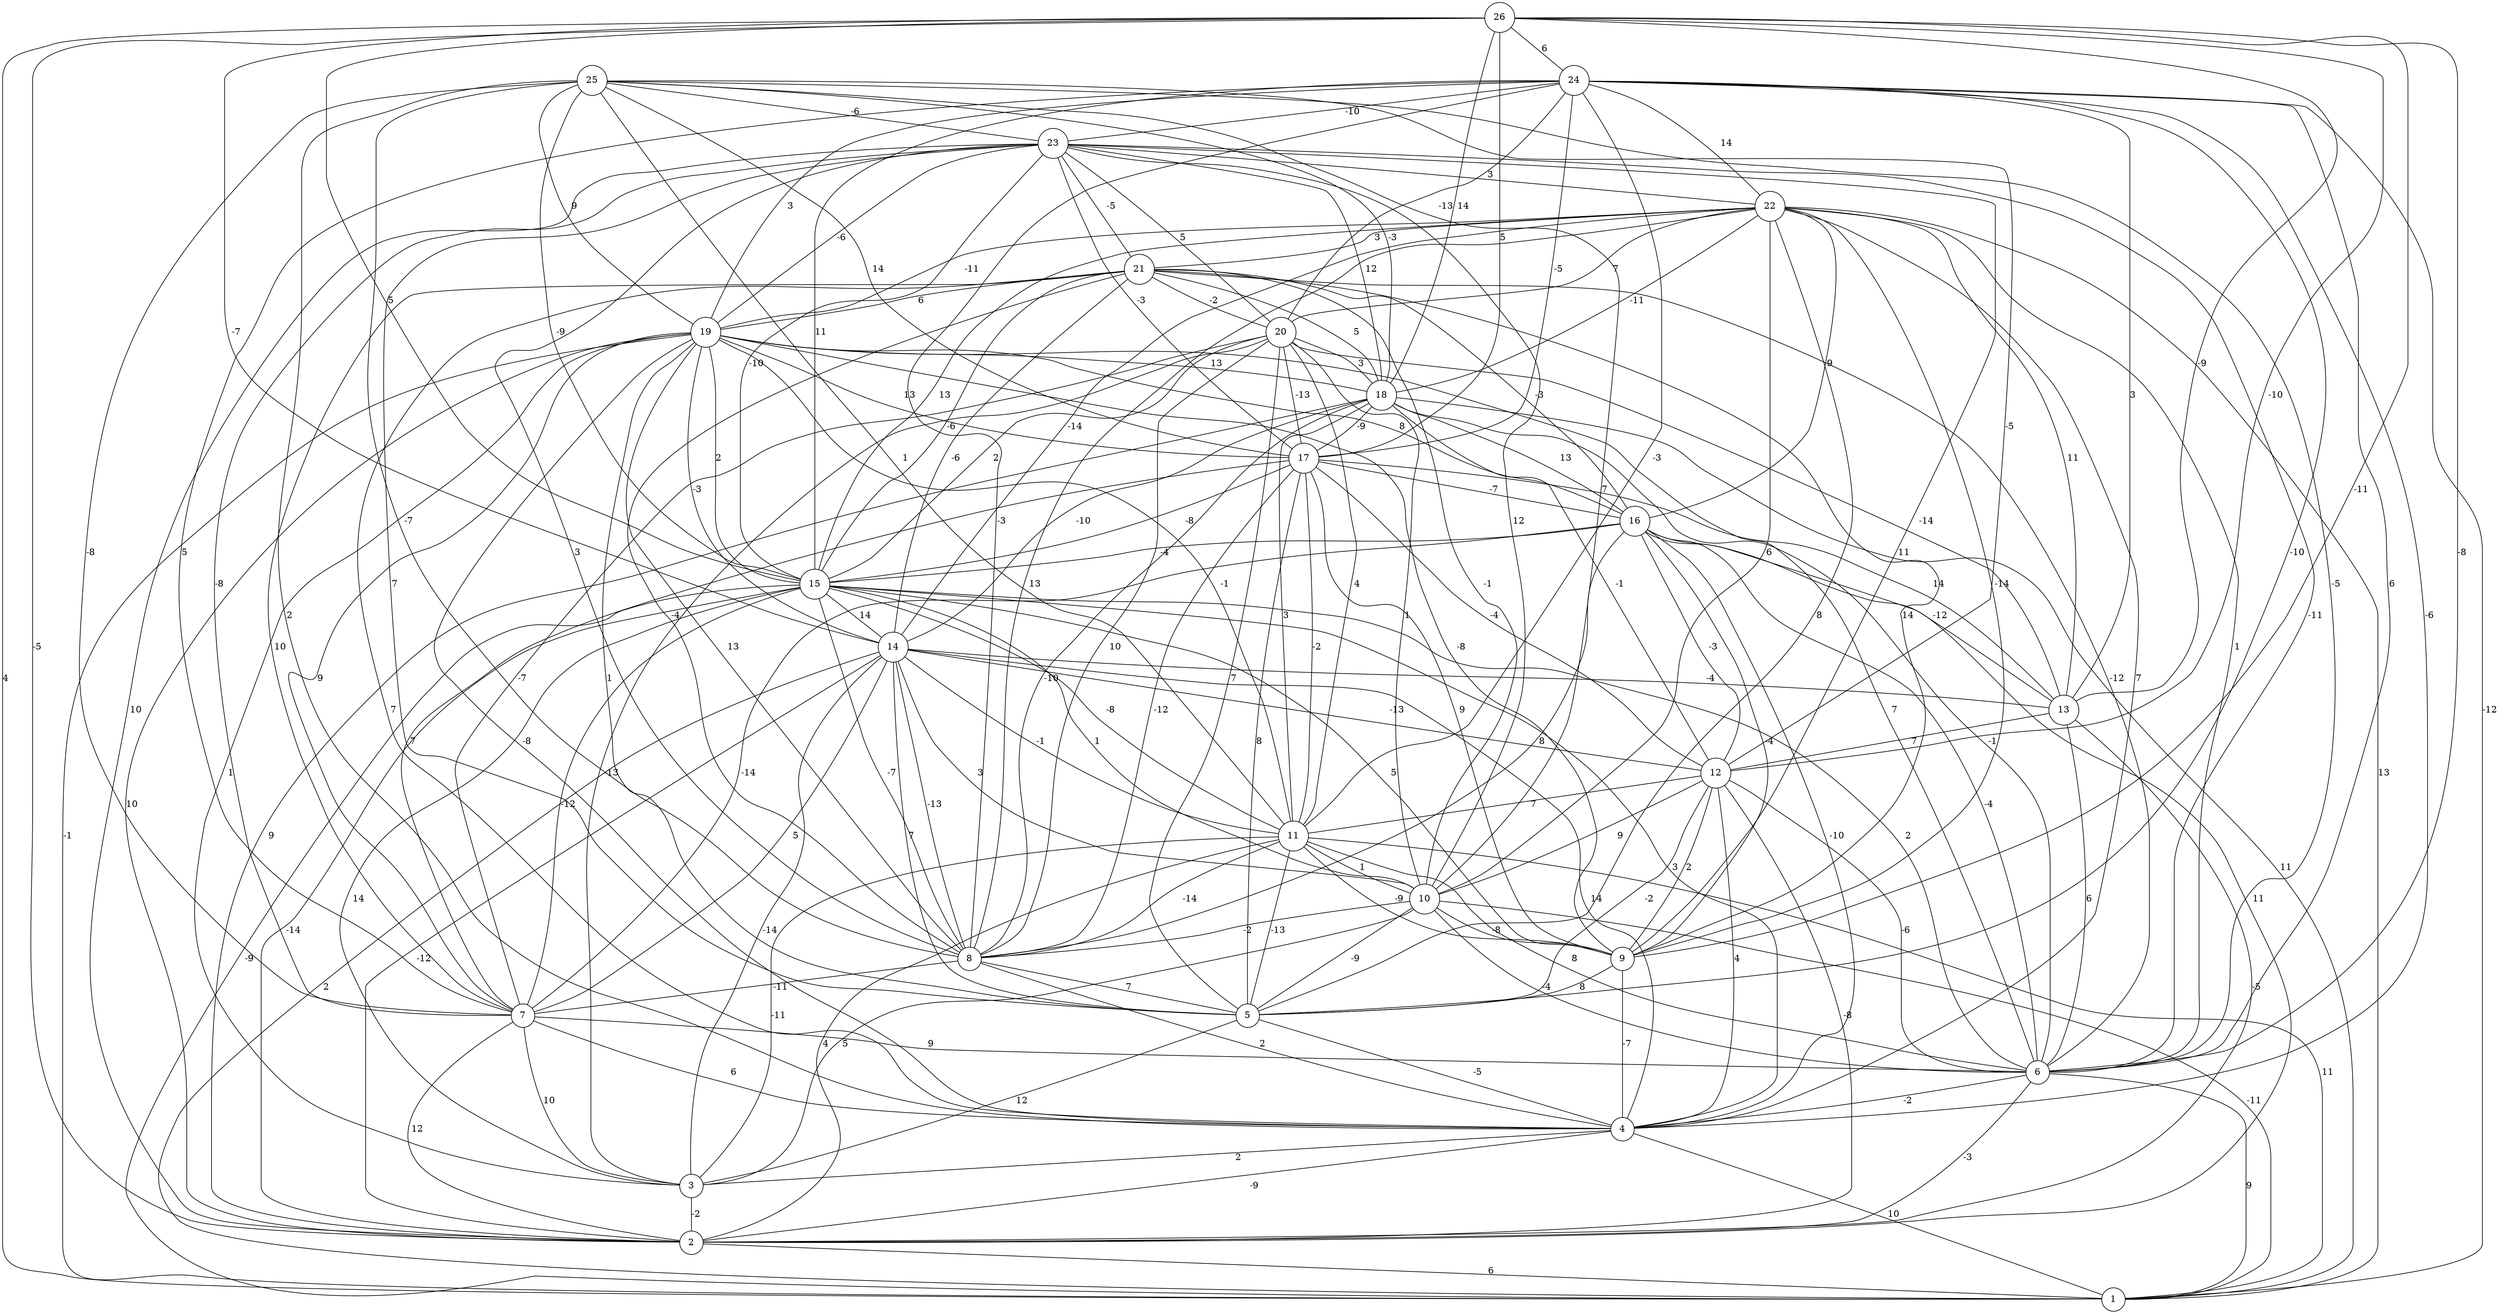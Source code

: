 graph { 
	 fontname="Helvetica,Arial,sans-serif" 
	 node [shape = circle]; 
	 26 -- 1 [label = "4"];
	 26 -- 2 [label = "-5"];
	 26 -- 6 [label = "-8"];
	 26 -- 9 [label = "-11"];
	 26 -- 12 [label = "-10"];
	 26 -- 13 [label = "-9"];
	 26 -- 14 [label = "-7"];
	 26 -- 15 [label = "5"];
	 26 -- 17 [label = "5"];
	 26 -- 18 [label = "14"];
	 26 -- 24 [label = "6"];
	 25 -- 4 [label = "2"];
	 25 -- 6 [label = "-5"];
	 25 -- 7 [label = "-8"];
	 25 -- 8 [label = "-7"];
	 25 -- 10 [label = "7"];
	 25 -- 11 [label = "1"];
	 25 -- 12 [label = "-5"];
	 25 -- 15 [label = "-9"];
	 25 -- 17 [label = "14"];
	 25 -- 18 [label = "-3"];
	 25 -- 19 [label = "9"];
	 25 -- 23 [label = "-6"];
	 24 -- 1 [label = "-12"];
	 24 -- 4 [label = "-6"];
	 24 -- 5 [label = "-10"];
	 24 -- 6 [label = "6"];
	 24 -- 7 [label = "5"];
	 24 -- 8 [label = "-3"];
	 24 -- 11 [label = "-3"];
	 24 -- 13 [label = "3"];
	 24 -- 15 [label = "11"];
	 24 -- 17 [label = "-5"];
	 24 -- 19 [label = "3"];
	 24 -- 20 [label = "-13"];
	 24 -- 22 [label = "14"];
	 24 -- 23 [label = "-10"];
	 23 -- 2 [label = "10"];
	 23 -- 5 [label = "7"];
	 23 -- 6 [label = "-11"];
	 23 -- 7 [label = "-8"];
	 23 -- 8 [label = "3"];
	 23 -- 9 [label = "11"];
	 23 -- 10 [label = "12"];
	 23 -- 15 [label = "-10"];
	 23 -- 17 [label = "-3"];
	 23 -- 18 [label = "12"];
	 23 -- 19 [label = "-6"];
	 23 -- 20 [label = "5"];
	 23 -- 21 [label = "-5"];
	 23 -- 22 [label = "3"];
	 22 -- 1 [label = "13"];
	 22 -- 4 [label = "7"];
	 22 -- 5 [label = "8"];
	 22 -- 6 [label = "1"];
	 22 -- 8 [label = "13"];
	 22 -- 9 [label = "-14"];
	 22 -- 10 [label = "6"];
	 22 -- 13 [label = "11"];
	 22 -- 14 [label = "-14"];
	 22 -- 15 [label = "13"];
	 22 -- 16 [label = "9"];
	 22 -- 18 [label = "-11"];
	 22 -- 19 [label = "-11"];
	 22 -- 20 [label = "7"];
	 22 -- 21 [label = "3"];
	 21 -- 4 [label = "7"];
	 21 -- 6 [label = "-12"];
	 21 -- 7 [label = "10"];
	 21 -- 8 [label = "-4"];
	 21 -- 9 [label = "14"];
	 21 -- 10 [label = "-1"];
	 21 -- 14 [label = "-6"];
	 21 -- 15 [label = "-6"];
	 21 -- 16 [label = "-3"];
	 21 -- 18 [label = "5"];
	 21 -- 19 [label = "6"];
	 21 -- 20 [label = "-2"];
	 20 -- 3 [label = "-13"];
	 20 -- 5 [label = "7"];
	 20 -- 7 [label = "-7"];
	 20 -- 8 [label = "10"];
	 20 -- 10 [label = "1"];
	 20 -- 11 [label = "4"];
	 20 -- 13 [label = "-14"];
	 20 -- 15 [label = "2"];
	 20 -- 17 [label = "-13"];
	 20 -- 18 [label = "3"];
	 19 -- 1 [label = "-1"];
	 19 -- 2 [label = "10"];
	 19 -- 3 [label = "1"];
	 19 -- 4 [label = "-8"];
	 19 -- 5 [label = "1"];
	 19 -- 6 [label = "7"];
	 19 -- 7 [label = "9"];
	 19 -- 8 [label = "13"];
	 19 -- 9 [label = "-8"];
	 19 -- 11 [label = "-1"];
	 19 -- 14 [label = "-3"];
	 19 -- 15 [label = "2"];
	 19 -- 16 [label = "8"];
	 19 -- 17 [label = "13"];
	 19 -- 18 [label = "13"];
	 18 -- 1 [label = "11"];
	 18 -- 2 [label = "9"];
	 18 -- 6 [label = "-1"];
	 18 -- 8 [label = "-10"];
	 18 -- 11 [label = "3"];
	 18 -- 12 [label = "-1"];
	 18 -- 14 [label = "-10"];
	 18 -- 16 [label = "13"];
	 18 -- 17 [label = "-9"];
	 17 -- 5 [label = "8"];
	 17 -- 7 [label = "7"];
	 17 -- 8 [label = "-12"];
	 17 -- 9 [label = "9"];
	 17 -- 11 [label = "-2"];
	 17 -- 12 [label = "-4"];
	 17 -- 13 [label = "14"];
	 17 -- 15 [label = "-8"];
	 17 -- 16 [label = "-7"];
	 16 -- 2 [label = "11"];
	 16 -- 4 [label = "-10"];
	 16 -- 6 [label = "-4"];
	 16 -- 7 [label = "-14"];
	 16 -- 8 [label = "8"];
	 16 -- 9 [label = "-4"];
	 16 -- 12 [label = "-3"];
	 16 -- 13 [label = "-12"];
	 16 -- 15 [label = "-4"];
	 15 -- 1 [label = "-9"];
	 15 -- 2 [label = "-14"];
	 15 -- 3 [label = "14"];
	 15 -- 4 [label = "3"];
	 15 -- 6 [label = "2"];
	 15 -- 7 [label = "-12"];
	 15 -- 8 [label = "-7"];
	 15 -- 9 [label = "5"];
	 15 -- 10 [label = "1"];
	 15 -- 11 [label = "-8"];
	 15 -- 14 [label = "14"];
	 14 -- 1 [label = "2"];
	 14 -- 2 [label = "-12"];
	 14 -- 3 [label = "-14"];
	 14 -- 4 [label = "14"];
	 14 -- 5 [label = "7"];
	 14 -- 7 [label = "5"];
	 14 -- 8 [label = "-13"];
	 14 -- 10 [label = "3"];
	 14 -- 11 [label = "-1"];
	 14 -- 12 [label = "-13"];
	 14 -- 13 [label = "-4"];
	 13 -- 2 [label = "-5"];
	 13 -- 6 [label = "6"];
	 13 -- 12 [label = "7"];
	 12 -- 2 [label = "-8"];
	 12 -- 4 [label = "4"];
	 12 -- 5 [label = "-2"];
	 12 -- 6 [label = "-6"];
	 12 -- 9 [label = "2"];
	 12 -- 10 [label = "9"];
	 12 -- 11 [label = "7"];
	 11 -- 1 [label = "11"];
	 11 -- 2 [label = "4"];
	 11 -- 3 [label = "-11"];
	 11 -- 5 [label = "-13"];
	 11 -- 6 [label = "8"];
	 11 -- 8 [label = "-14"];
	 11 -- 9 [label = "-9"];
	 11 -- 10 [label = "1"];
	 10 -- 1 [label = "-11"];
	 10 -- 3 [label = "5"];
	 10 -- 5 [label = "-9"];
	 10 -- 6 [label = "-4"];
	 10 -- 8 [label = "-2"];
	 10 -- 9 [label = "-8"];
	 9 -- 4 [label = "-7"];
	 9 -- 5 [label = "8"];
	 8 -- 4 [label = "2"];
	 8 -- 5 [label = "7"];
	 8 -- 7 [label = "-11"];
	 7 -- 2 [label = "12"];
	 7 -- 3 [label = "10"];
	 7 -- 4 [label = "6"];
	 7 -- 6 [label = "9"];
	 6 -- 1 [label = "9"];
	 6 -- 2 [label = "-3"];
	 6 -- 4 [label = "-2"];
	 5 -- 3 [label = "12"];
	 5 -- 4 [label = "-5"];
	 4 -- 1 [label = "10"];
	 4 -- 2 [label = "-9"];
	 4 -- 3 [label = "2"];
	 3 -- 2 [label = "-2"];
	 2 -- 1 [label = "6"];
	 1;
	 2;
	 3;
	 4;
	 5;
	 6;
	 7;
	 8;
	 9;
	 10;
	 11;
	 12;
	 13;
	 14;
	 15;
	 16;
	 17;
	 18;
	 19;
	 20;
	 21;
	 22;
	 23;
	 24;
	 25;
	 26;
}
